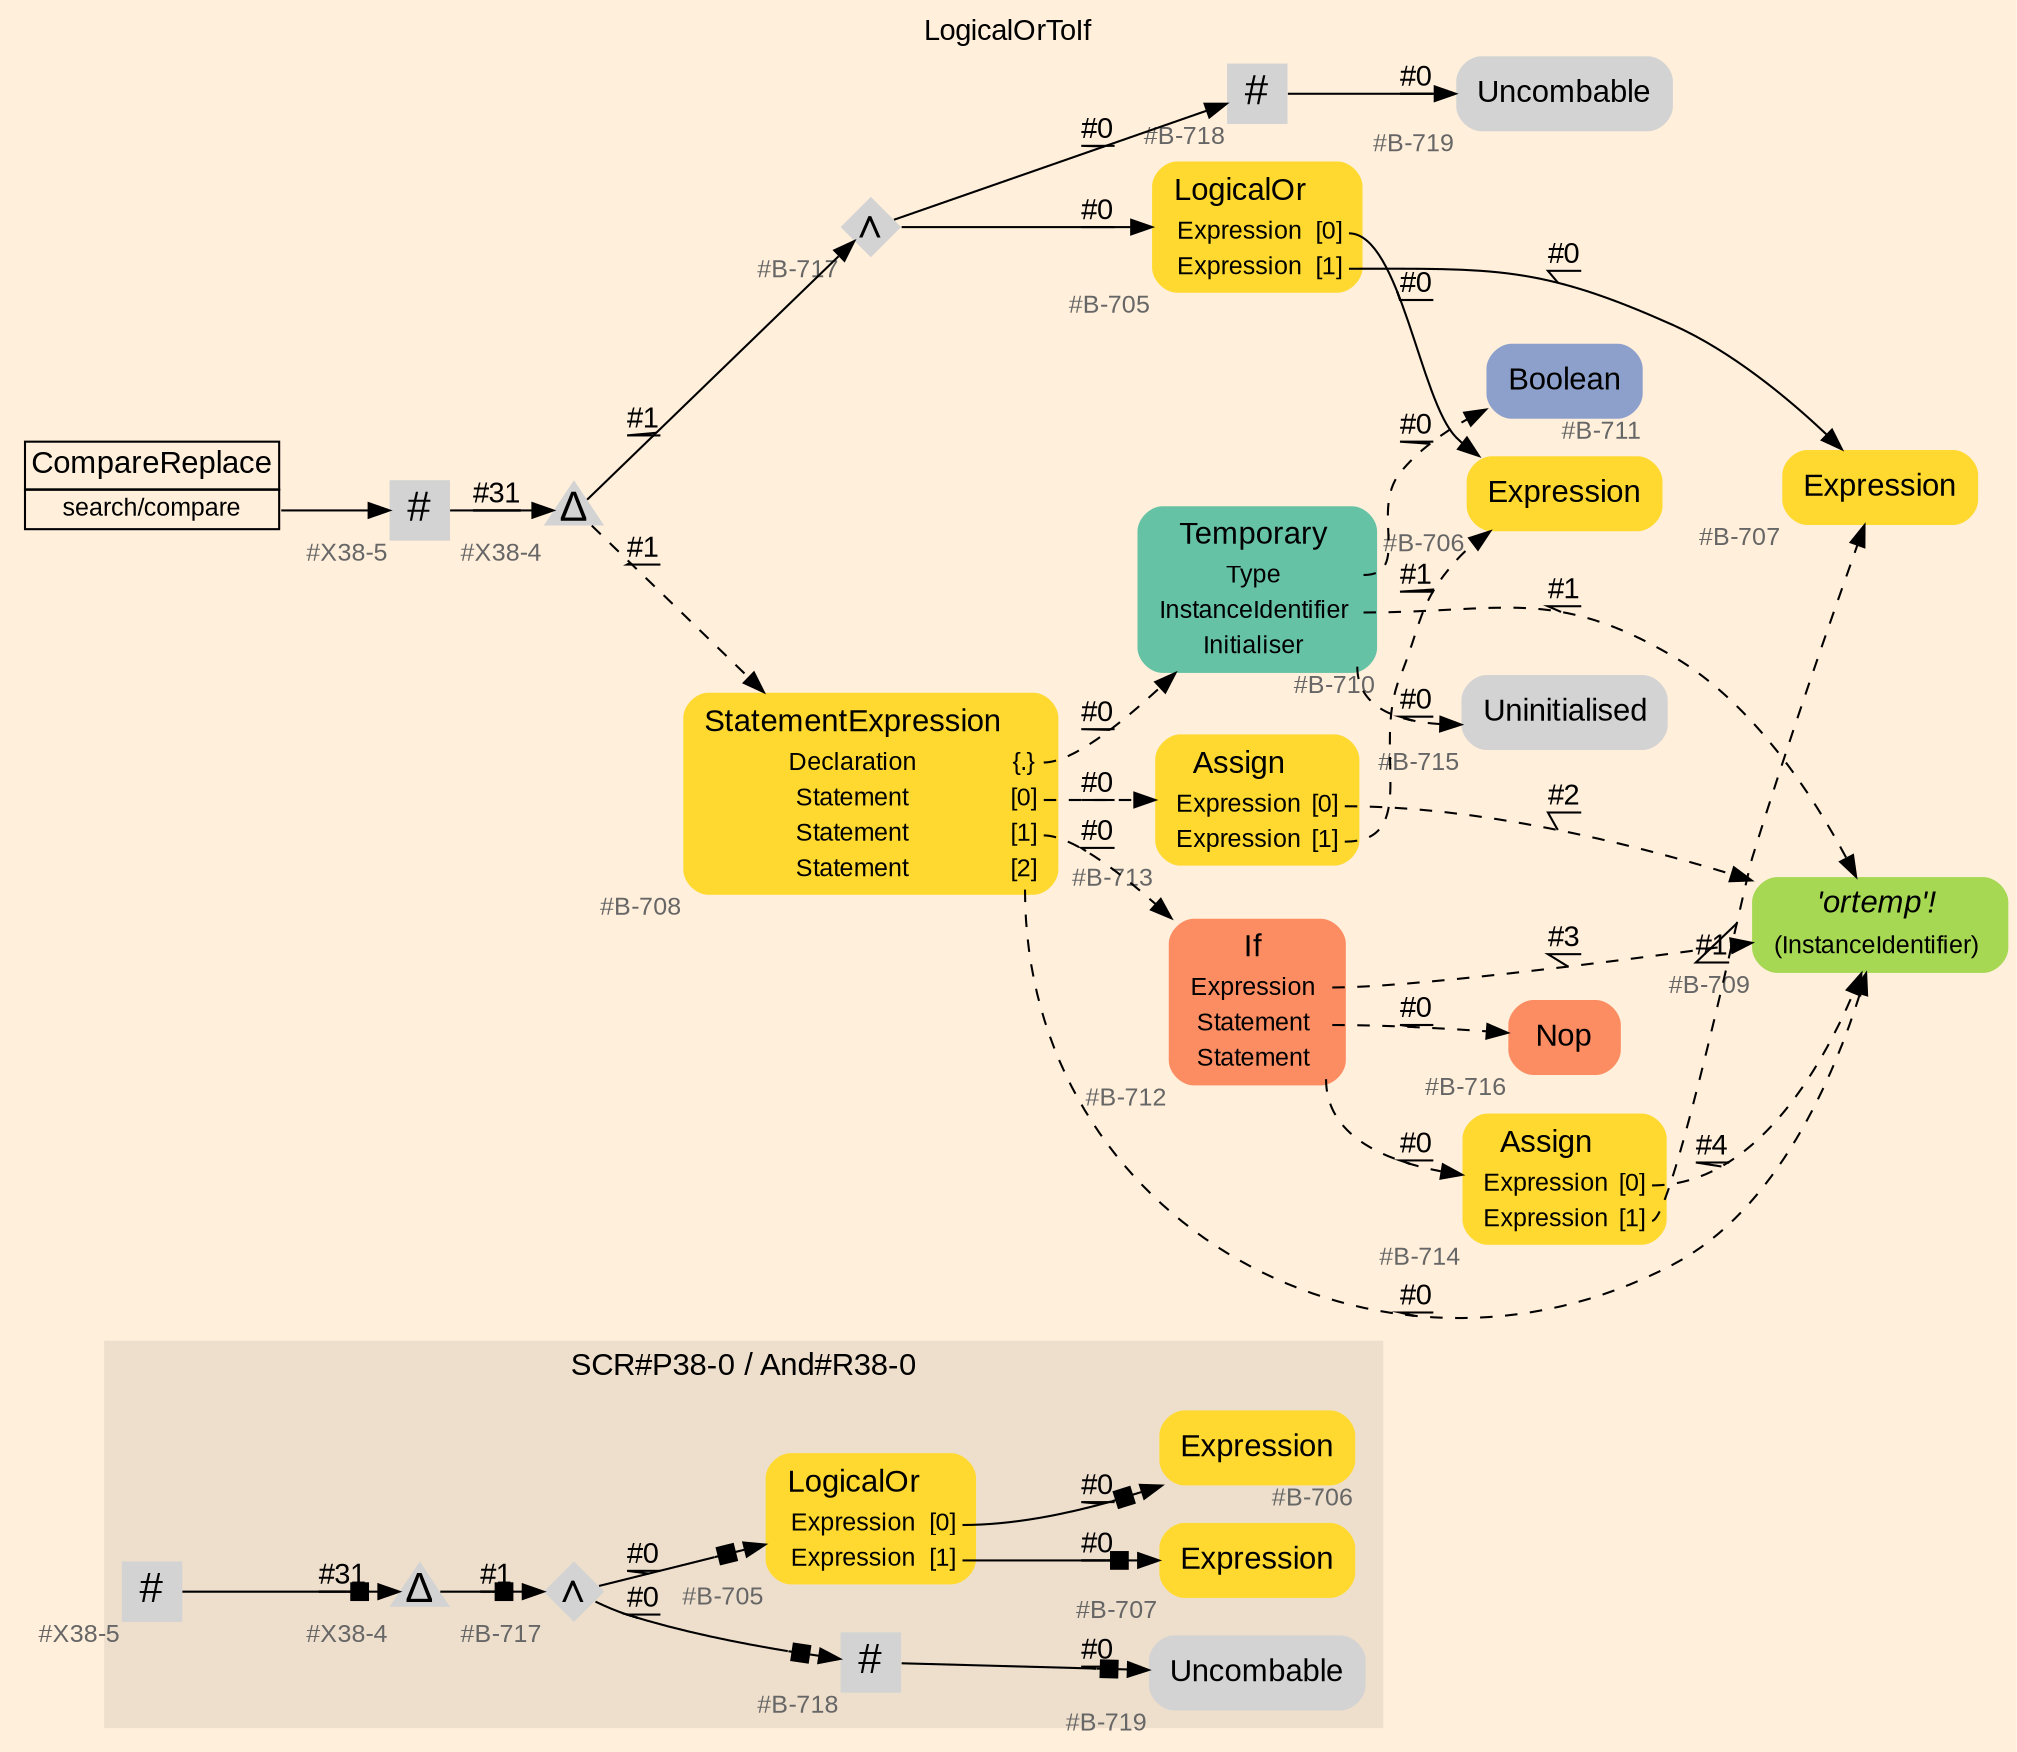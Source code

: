 digraph "LogicalOrToIf" {
label = "LogicalOrToIf"
labelloc = t
graph [
    rankdir = "LR"
    ranksep = 0.3
    bgcolor = antiquewhite1
    color = black
    fontcolor = black
    fontname = "Arial"
];
node [
    fontname = "Arial"
];
edge [
    fontname = "Arial"
];

// -------------------- figure And#R38-0 --------------------
// -------- region And#R38-0 ----------
subgraph "clusterAnd#R38-0" {
    label = "SCR#P38-0 / And#R38-0"
    style = "filled"
    color = antiquewhite2
    fontsize = "15"
    // -------- block And#R38-0/#B-718 ----------
    "And#R38-0/#B-718" [
        xlabel = "#B-718"
        fontsize = "12"
        fontcolor = grey40
        shape = "square"
        label = <<FONT COLOR="black" POINT-SIZE="20">#</FONT>>
        style = "filled"
        penwidth = 0.0
        fixedsize = true
        width = 0.4
        height = 0.4
    ];
    
    // -------- block And#R38-0/#B-717 ----------
    "And#R38-0/#B-717" [
        xlabel = "#B-717"
        fontsize = "12"
        fontcolor = grey40
        shape = "diamond"
        label = <<FONT COLOR="black" POINT-SIZE="20">∧</FONT>>
        style = "filled"
        penwidth = 0.0
        fixedsize = true
        width = 0.4
        height = 0.4
    ];
    
    // -------- block And#R38-0/#X38-4 ----------
    "And#R38-0/#X38-4" [
        xlabel = "#X38-4"
        fontsize = "12"
        fontcolor = grey40
        shape = "triangle"
        label = <<FONT COLOR="black" POINT-SIZE="20">Δ</FONT>>
        style = "filled"
        penwidth = 0.0
        fixedsize = true
        width = 0.4
        height = 0.4
    ];
    
    // -------- block And#R38-0/#B-705 ----------
    "And#R38-0/#B-705" [
        fillcolor = "/set28/6"
        xlabel = "#B-705"
        fontsize = "12"
        fontcolor = grey40
        shape = "plaintext"
        label = <<TABLE BORDER="0" CELLBORDER="0" CELLSPACING="0">
         <TR><TD><FONT COLOR="black" POINT-SIZE="15">LogicalOr</FONT></TD></TR>
         <TR><TD><FONT COLOR="black" POINT-SIZE="12">Expression</FONT></TD><TD PORT="port0"><FONT COLOR="black" POINT-SIZE="12">[0]</FONT></TD></TR>
         <TR><TD><FONT COLOR="black" POINT-SIZE="12">Expression</FONT></TD><TD PORT="port1"><FONT COLOR="black" POINT-SIZE="12">[1]</FONT></TD></TR>
        </TABLE>>
        style = "rounded,filled"
    ];
    
    // -------- block And#R38-0/#B-706 ----------
    "And#R38-0/#B-706" [
        fillcolor = "/set28/6"
        xlabel = "#B-706"
        fontsize = "12"
        fontcolor = grey40
        shape = "plaintext"
        label = <<TABLE BORDER="0" CELLBORDER="0" CELLSPACING="0">
         <TR><TD><FONT COLOR="black" POINT-SIZE="15">Expression</FONT></TD></TR>
        </TABLE>>
        style = "rounded,filled"
    ];
    
    // -------- block And#R38-0/#X38-5 ----------
    "And#R38-0/#X38-5" [
        xlabel = "#X38-5"
        fontsize = "12"
        fontcolor = grey40
        shape = "square"
        label = <<FONT COLOR="black" POINT-SIZE="20">#</FONT>>
        style = "filled"
        penwidth = 0.0
        fixedsize = true
        width = 0.4
        height = 0.4
    ];
    
    // -------- block And#R38-0/#B-719 ----------
    "And#R38-0/#B-719" [
        xlabel = "#B-719"
        fontsize = "12"
        fontcolor = grey40
        shape = "plaintext"
        label = <<TABLE BORDER="0" CELLBORDER="0" CELLSPACING="0">
         <TR><TD><FONT COLOR="black" POINT-SIZE="15">Uncombable</FONT></TD></TR>
        </TABLE>>
        style = "rounded,filled"
    ];
    
    // -------- block And#R38-0/#B-707 ----------
    "And#R38-0/#B-707" [
        fillcolor = "/set28/6"
        xlabel = "#B-707"
        fontsize = "12"
        fontcolor = grey40
        shape = "plaintext"
        label = <<TABLE BORDER="0" CELLBORDER="0" CELLSPACING="0">
         <TR><TD><FONT COLOR="black" POINT-SIZE="15">Expression</FONT></TD></TR>
        </TABLE>>
        style = "rounded,filled"
    ];
    
}

"And#R38-0/#B-718" -> "And#R38-0/#B-719" [
    arrowhead="normalnonebox"
    label = "#0"
    decorate = true
    color = black
    fontcolor = black
];

"And#R38-0/#B-717" -> "And#R38-0/#B-705" [
    arrowhead="normalnonebox"
    label = "#0"
    decorate = true
    color = black
    fontcolor = black
];

"And#R38-0/#B-717" -> "And#R38-0/#B-718" [
    arrowhead="normalnonebox"
    label = "#0"
    decorate = true
    color = black
    fontcolor = black
];

"And#R38-0/#X38-4" -> "And#R38-0/#B-717" [
    arrowhead="normalnonebox"
    label = "#1"
    decorate = true
    color = black
    fontcolor = black
];

"And#R38-0/#B-705":port0 -> "And#R38-0/#B-706" [
    arrowhead="normalnonebox"
    label = "#0"
    decorate = true
    color = black
    fontcolor = black
];

"And#R38-0/#B-705":port1 -> "And#R38-0/#B-707" [
    arrowhead="normalnonebox"
    label = "#0"
    decorate = true
    color = black
    fontcolor = black
];

"And#R38-0/#X38-5" -> "And#R38-0/#X38-4" [
    arrowhead="normalnonebox"
    label = "#31"
    decorate = true
    color = black
    fontcolor = black
];


// -------------------- transformation figure --------------------
// -------- block CR#X38-6 ----------
"CR#X38-6" [
    fillcolor = antiquewhite1
    fontsize = "12"
    fontcolor = grey40
    shape = "plaintext"
    label = <<TABLE BORDER="0" CELLBORDER="1" CELLSPACING="0">
     <TR><TD><FONT COLOR="black" POINT-SIZE="15">CompareReplace</FONT></TD></TR>
     <TR><TD PORT="port0"><FONT COLOR="black" POINT-SIZE="12">search/compare</FONT></TD></TR>
    </TABLE>>
    style = "filled"
    color = black
];

// -------- block #X38-5 ----------
"#X38-5" [
    xlabel = "#X38-5"
    fontsize = "12"
    fontcolor = grey40
    shape = "square"
    label = <<FONT COLOR="black" POINT-SIZE="20">#</FONT>>
    style = "filled"
    penwidth = 0.0
    fixedsize = true
    width = 0.4
    height = 0.4
];

// -------- block #X38-4 ----------
"#X38-4" [
    xlabel = "#X38-4"
    fontsize = "12"
    fontcolor = grey40
    shape = "triangle"
    label = <<FONT COLOR="black" POINT-SIZE="20">Δ</FONT>>
    style = "filled"
    penwidth = 0.0
    fixedsize = true
    width = 0.4
    height = 0.4
];

// -------- block #B-717 ----------
"#B-717" [
    xlabel = "#B-717"
    fontsize = "12"
    fontcolor = grey40
    shape = "diamond"
    label = <<FONT COLOR="black" POINT-SIZE="20">∧</FONT>>
    style = "filled"
    penwidth = 0.0
    fixedsize = true
    width = 0.4
    height = 0.4
];

// -------- block #B-705 ----------
"#B-705" [
    fillcolor = "/set28/6"
    xlabel = "#B-705"
    fontsize = "12"
    fontcolor = grey40
    shape = "plaintext"
    label = <<TABLE BORDER="0" CELLBORDER="0" CELLSPACING="0">
     <TR><TD><FONT COLOR="black" POINT-SIZE="15">LogicalOr</FONT></TD></TR>
     <TR><TD><FONT COLOR="black" POINT-SIZE="12">Expression</FONT></TD><TD PORT="port0"><FONT COLOR="black" POINT-SIZE="12">[0]</FONT></TD></TR>
     <TR><TD><FONT COLOR="black" POINT-SIZE="12">Expression</FONT></TD><TD PORT="port1"><FONT COLOR="black" POINT-SIZE="12">[1]</FONT></TD></TR>
    </TABLE>>
    style = "rounded,filled"
];

// -------- block #B-706 ----------
"#B-706" [
    fillcolor = "/set28/6"
    xlabel = "#B-706"
    fontsize = "12"
    fontcolor = grey40
    shape = "plaintext"
    label = <<TABLE BORDER="0" CELLBORDER="0" CELLSPACING="0">
     <TR><TD><FONT COLOR="black" POINT-SIZE="15">Expression</FONT></TD></TR>
    </TABLE>>
    style = "rounded,filled"
];

// -------- block #B-707 ----------
"#B-707" [
    fillcolor = "/set28/6"
    xlabel = "#B-707"
    fontsize = "12"
    fontcolor = grey40
    shape = "plaintext"
    label = <<TABLE BORDER="0" CELLBORDER="0" CELLSPACING="0">
     <TR><TD><FONT COLOR="black" POINT-SIZE="15">Expression</FONT></TD></TR>
    </TABLE>>
    style = "rounded,filled"
];

// -------- block #B-718 ----------
"#B-718" [
    xlabel = "#B-718"
    fontsize = "12"
    fontcolor = grey40
    shape = "square"
    label = <<FONT COLOR="black" POINT-SIZE="20">#</FONT>>
    style = "filled"
    penwidth = 0.0
    fixedsize = true
    width = 0.4
    height = 0.4
];

// -------- block #B-719 ----------
"#B-719" [
    xlabel = "#B-719"
    fontsize = "12"
    fontcolor = grey40
    shape = "plaintext"
    label = <<TABLE BORDER="0" CELLBORDER="0" CELLSPACING="0">
     <TR><TD><FONT COLOR="black" POINT-SIZE="15">Uncombable</FONT></TD></TR>
    </TABLE>>
    style = "rounded,filled"
];

// -------- block #B-708 ----------
"#B-708" [
    fillcolor = "/set28/6"
    xlabel = "#B-708"
    fontsize = "12"
    fontcolor = grey40
    shape = "plaintext"
    label = <<TABLE BORDER="0" CELLBORDER="0" CELLSPACING="0">
     <TR><TD><FONT COLOR="black" POINT-SIZE="15">StatementExpression</FONT></TD></TR>
     <TR><TD><FONT COLOR="black" POINT-SIZE="12">Declaration</FONT></TD><TD PORT="port0"><FONT COLOR="black" POINT-SIZE="12">{.}</FONT></TD></TR>
     <TR><TD><FONT COLOR="black" POINT-SIZE="12">Statement</FONT></TD><TD PORT="port1"><FONT COLOR="black" POINT-SIZE="12">[0]</FONT></TD></TR>
     <TR><TD><FONT COLOR="black" POINT-SIZE="12">Statement</FONT></TD><TD PORT="port2"><FONT COLOR="black" POINT-SIZE="12">[1]</FONT></TD></TR>
     <TR><TD><FONT COLOR="black" POINT-SIZE="12">Statement</FONT></TD><TD PORT="port3"><FONT COLOR="black" POINT-SIZE="12">[2]</FONT></TD></TR>
    </TABLE>>
    style = "rounded,filled"
];

// -------- block #B-710 ----------
"#B-710" [
    fillcolor = "/set28/1"
    xlabel = "#B-710"
    fontsize = "12"
    fontcolor = grey40
    shape = "plaintext"
    label = <<TABLE BORDER="0" CELLBORDER="0" CELLSPACING="0">
     <TR><TD><FONT COLOR="black" POINT-SIZE="15">Temporary</FONT></TD></TR>
     <TR><TD><FONT COLOR="black" POINT-SIZE="12">Type</FONT></TD><TD PORT="port0"></TD></TR>
     <TR><TD><FONT COLOR="black" POINT-SIZE="12">InstanceIdentifier</FONT></TD><TD PORT="port1"></TD></TR>
     <TR><TD><FONT COLOR="black" POINT-SIZE="12">Initialiser</FONT></TD><TD PORT="port2"></TD></TR>
    </TABLE>>
    style = "rounded,filled"
];

// -------- block #B-711 ----------
"#B-711" [
    fillcolor = "/set28/3"
    xlabel = "#B-711"
    fontsize = "12"
    fontcolor = grey40
    shape = "plaintext"
    label = <<TABLE BORDER="0" CELLBORDER="0" CELLSPACING="0">
     <TR><TD><FONT COLOR="black" POINT-SIZE="15">Boolean</FONT></TD></TR>
    </TABLE>>
    style = "rounded,filled"
];

// -------- block #B-709 ----------
"#B-709" [
    fillcolor = "/set28/5"
    xlabel = "#B-709"
    fontsize = "12"
    fontcolor = grey40
    shape = "plaintext"
    label = <<TABLE BORDER="0" CELLBORDER="0" CELLSPACING="0">
     <TR><TD><FONT COLOR="black" POINT-SIZE="15"><I>'ortemp'!</I></FONT></TD></TR>
     <TR><TD><FONT COLOR="black" POINT-SIZE="12">(InstanceIdentifier)</FONT></TD><TD PORT="port0"></TD></TR>
    </TABLE>>
    style = "rounded,filled"
];

// -------- block #B-715 ----------
"#B-715" [
    xlabel = "#B-715"
    fontsize = "12"
    fontcolor = grey40
    shape = "plaintext"
    label = <<TABLE BORDER="0" CELLBORDER="0" CELLSPACING="0">
     <TR><TD><FONT COLOR="black" POINT-SIZE="15">Uninitialised</FONT></TD></TR>
    </TABLE>>
    style = "rounded,filled"
];

// -------- block #B-713 ----------
"#B-713" [
    fillcolor = "/set28/6"
    xlabel = "#B-713"
    fontsize = "12"
    fontcolor = grey40
    shape = "plaintext"
    label = <<TABLE BORDER="0" CELLBORDER="0" CELLSPACING="0">
     <TR><TD><FONT COLOR="black" POINT-SIZE="15">Assign</FONT></TD></TR>
     <TR><TD><FONT COLOR="black" POINT-SIZE="12">Expression</FONT></TD><TD PORT="port0"><FONT COLOR="black" POINT-SIZE="12">[0]</FONT></TD></TR>
     <TR><TD><FONT COLOR="black" POINT-SIZE="12">Expression</FONT></TD><TD PORT="port1"><FONT COLOR="black" POINT-SIZE="12">[1]</FONT></TD></TR>
    </TABLE>>
    style = "rounded,filled"
];

// -------- block #B-712 ----------
"#B-712" [
    fillcolor = "/set28/2"
    xlabel = "#B-712"
    fontsize = "12"
    fontcolor = grey40
    shape = "plaintext"
    label = <<TABLE BORDER="0" CELLBORDER="0" CELLSPACING="0">
     <TR><TD><FONT COLOR="black" POINT-SIZE="15">If</FONT></TD></TR>
     <TR><TD><FONT COLOR="black" POINT-SIZE="12">Expression</FONT></TD><TD PORT="port0"></TD></TR>
     <TR><TD><FONT COLOR="black" POINT-SIZE="12">Statement</FONT></TD><TD PORT="port1"></TD></TR>
     <TR><TD><FONT COLOR="black" POINT-SIZE="12">Statement</FONT></TD><TD PORT="port2"></TD></TR>
    </TABLE>>
    style = "rounded,filled"
];

// -------- block #B-716 ----------
"#B-716" [
    fillcolor = "/set28/2"
    xlabel = "#B-716"
    fontsize = "12"
    fontcolor = grey40
    shape = "plaintext"
    label = <<TABLE BORDER="0" CELLBORDER="0" CELLSPACING="0">
     <TR><TD><FONT COLOR="black" POINT-SIZE="15">Nop</FONT></TD></TR>
    </TABLE>>
    style = "rounded,filled"
];

// -------- block #B-714 ----------
"#B-714" [
    fillcolor = "/set28/6"
    xlabel = "#B-714"
    fontsize = "12"
    fontcolor = grey40
    shape = "plaintext"
    label = <<TABLE BORDER="0" CELLBORDER="0" CELLSPACING="0">
     <TR><TD><FONT COLOR="black" POINT-SIZE="15">Assign</FONT></TD></TR>
     <TR><TD><FONT COLOR="black" POINT-SIZE="12">Expression</FONT></TD><TD PORT="port0"><FONT COLOR="black" POINT-SIZE="12">[0]</FONT></TD></TR>
     <TR><TD><FONT COLOR="black" POINT-SIZE="12">Expression</FONT></TD><TD PORT="port1"><FONT COLOR="black" POINT-SIZE="12">[1]</FONT></TD></TR>
    </TABLE>>
    style = "rounded,filled"
];

"CR#X38-6":port0 -> "#X38-5" [
    label = ""
    decorate = true
    color = black
    fontcolor = black
];

"#X38-5" -> "#X38-4" [
    label = "#31"
    decorate = true
    color = black
    fontcolor = black
];

"#X38-4" -> "#B-717" [
    label = "#1"
    decorate = true
    color = black
    fontcolor = black
];

"#X38-4" -> "#B-708" [
    style="dashed"
    label = "#1"
    decorate = true
    color = black
    fontcolor = black
];

"#B-717" -> "#B-705" [
    label = "#0"
    decorate = true
    color = black
    fontcolor = black
];

"#B-717" -> "#B-718" [
    label = "#0"
    decorate = true
    color = black
    fontcolor = black
];

"#B-705":port0 -> "#B-706" [
    label = "#0"
    decorate = true
    color = black
    fontcolor = black
];

"#B-705":port1 -> "#B-707" [
    label = "#0"
    decorate = true
    color = black
    fontcolor = black
];

"#B-718" -> "#B-719" [
    label = "#0"
    decorate = true
    color = black
    fontcolor = black
];

"#B-708":port0 -> "#B-710" [
    style="dashed"
    label = "#0"
    decorate = true
    color = black
    fontcolor = black
];

"#B-708":port1 -> "#B-713" [
    style="dashed"
    label = "#0"
    decorate = true
    color = black
    fontcolor = black
];

"#B-708":port2 -> "#B-712" [
    style="dashed"
    label = "#0"
    decorate = true
    color = black
    fontcolor = black
];

"#B-708":port3 -> "#B-709" [
    style="dashed"
    label = "#0"
    decorate = true
    color = black
    fontcolor = black
];

"#B-710":port0 -> "#B-711" [
    style="dashed"
    label = "#0"
    decorate = true
    color = black
    fontcolor = black
];

"#B-710":port1 -> "#B-709" [
    style="dashed"
    label = "#1"
    decorate = true
    color = black
    fontcolor = black
];

"#B-710":port2 -> "#B-715" [
    style="dashed"
    label = "#0"
    decorate = true
    color = black
    fontcolor = black
];

"#B-713":port0 -> "#B-709" [
    style="dashed"
    label = "#2"
    decorate = true
    color = black
    fontcolor = black
];

"#B-713":port1 -> "#B-706" [
    style="dashed"
    label = "#1"
    decorate = true
    color = black
    fontcolor = black
];

"#B-712":port0 -> "#B-709" [
    style="dashed"
    label = "#3"
    decorate = true
    color = black
    fontcolor = black
];

"#B-712":port1 -> "#B-716" [
    style="dashed"
    label = "#0"
    decorate = true
    color = black
    fontcolor = black
];

"#B-712":port2 -> "#B-714" [
    style="dashed"
    label = "#0"
    decorate = true
    color = black
    fontcolor = black
];

"#B-714":port0 -> "#B-709" [
    style="dashed"
    label = "#4"
    decorate = true
    color = black
    fontcolor = black
];

"#B-714":port1 -> "#B-707" [
    style="dashed"
    label = "#1"
    decorate = true
    color = black
    fontcolor = black
];


}
